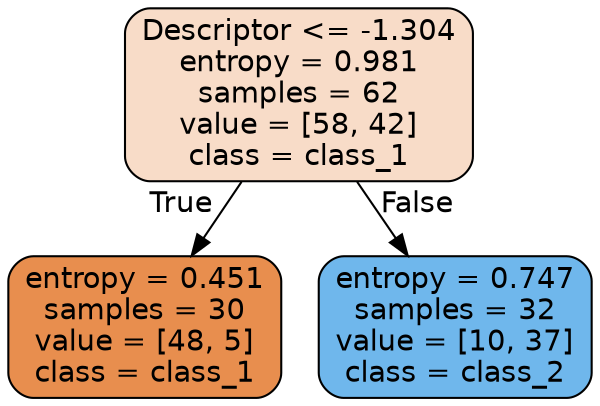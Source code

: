 digraph Tree {
node [shape=box, style="filled, rounded", color="black", fontname="helvetica"] ;
edge [fontname="helvetica"] ;
0 [label="Descriptor <= -1.304\nentropy = 0.981\nsamples = 62\nvalue = [58, 42]\nclass = class_1", fillcolor="#f8dcc8"] ;
1 [label="entropy = 0.451\nsamples = 30\nvalue = [48, 5]\nclass = class_1", fillcolor="#e88e4e"] ;
0 -> 1 [labeldistance=2.5, labelangle=45, headlabel="True"] ;
2 [label="entropy = 0.747\nsamples = 32\nvalue = [10, 37]\nclass = class_2", fillcolor="#6fb7ec"] ;
0 -> 2 [labeldistance=2.5, labelangle=-45, headlabel="False"] ;
}